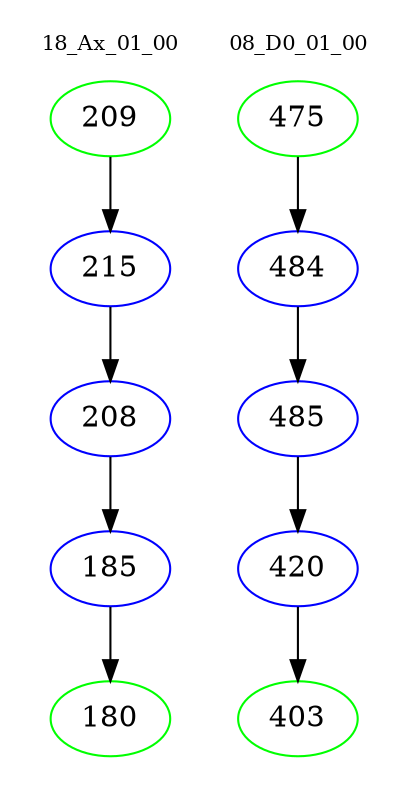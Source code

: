 digraph{
subgraph cluster_0 {
color = white
label = "18_Ax_01_00";
fontsize=10;
T0_209 [label="209", color="green"]
T0_209 -> T0_215 [color="black"]
T0_215 [label="215", color="blue"]
T0_215 -> T0_208 [color="black"]
T0_208 [label="208", color="blue"]
T0_208 -> T0_185 [color="black"]
T0_185 [label="185", color="blue"]
T0_185 -> T0_180 [color="black"]
T0_180 [label="180", color="green"]
}
subgraph cluster_1 {
color = white
label = "08_D0_01_00";
fontsize=10;
T1_475 [label="475", color="green"]
T1_475 -> T1_484 [color="black"]
T1_484 [label="484", color="blue"]
T1_484 -> T1_485 [color="black"]
T1_485 [label="485", color="blue"]
T1_485 -> T1_420 [color="black"]
T1_420 [label="420", color="blue"]
T1_420 -> T1_403 [color="black"]
T1_403 [label="403", color="green"]
}
}
